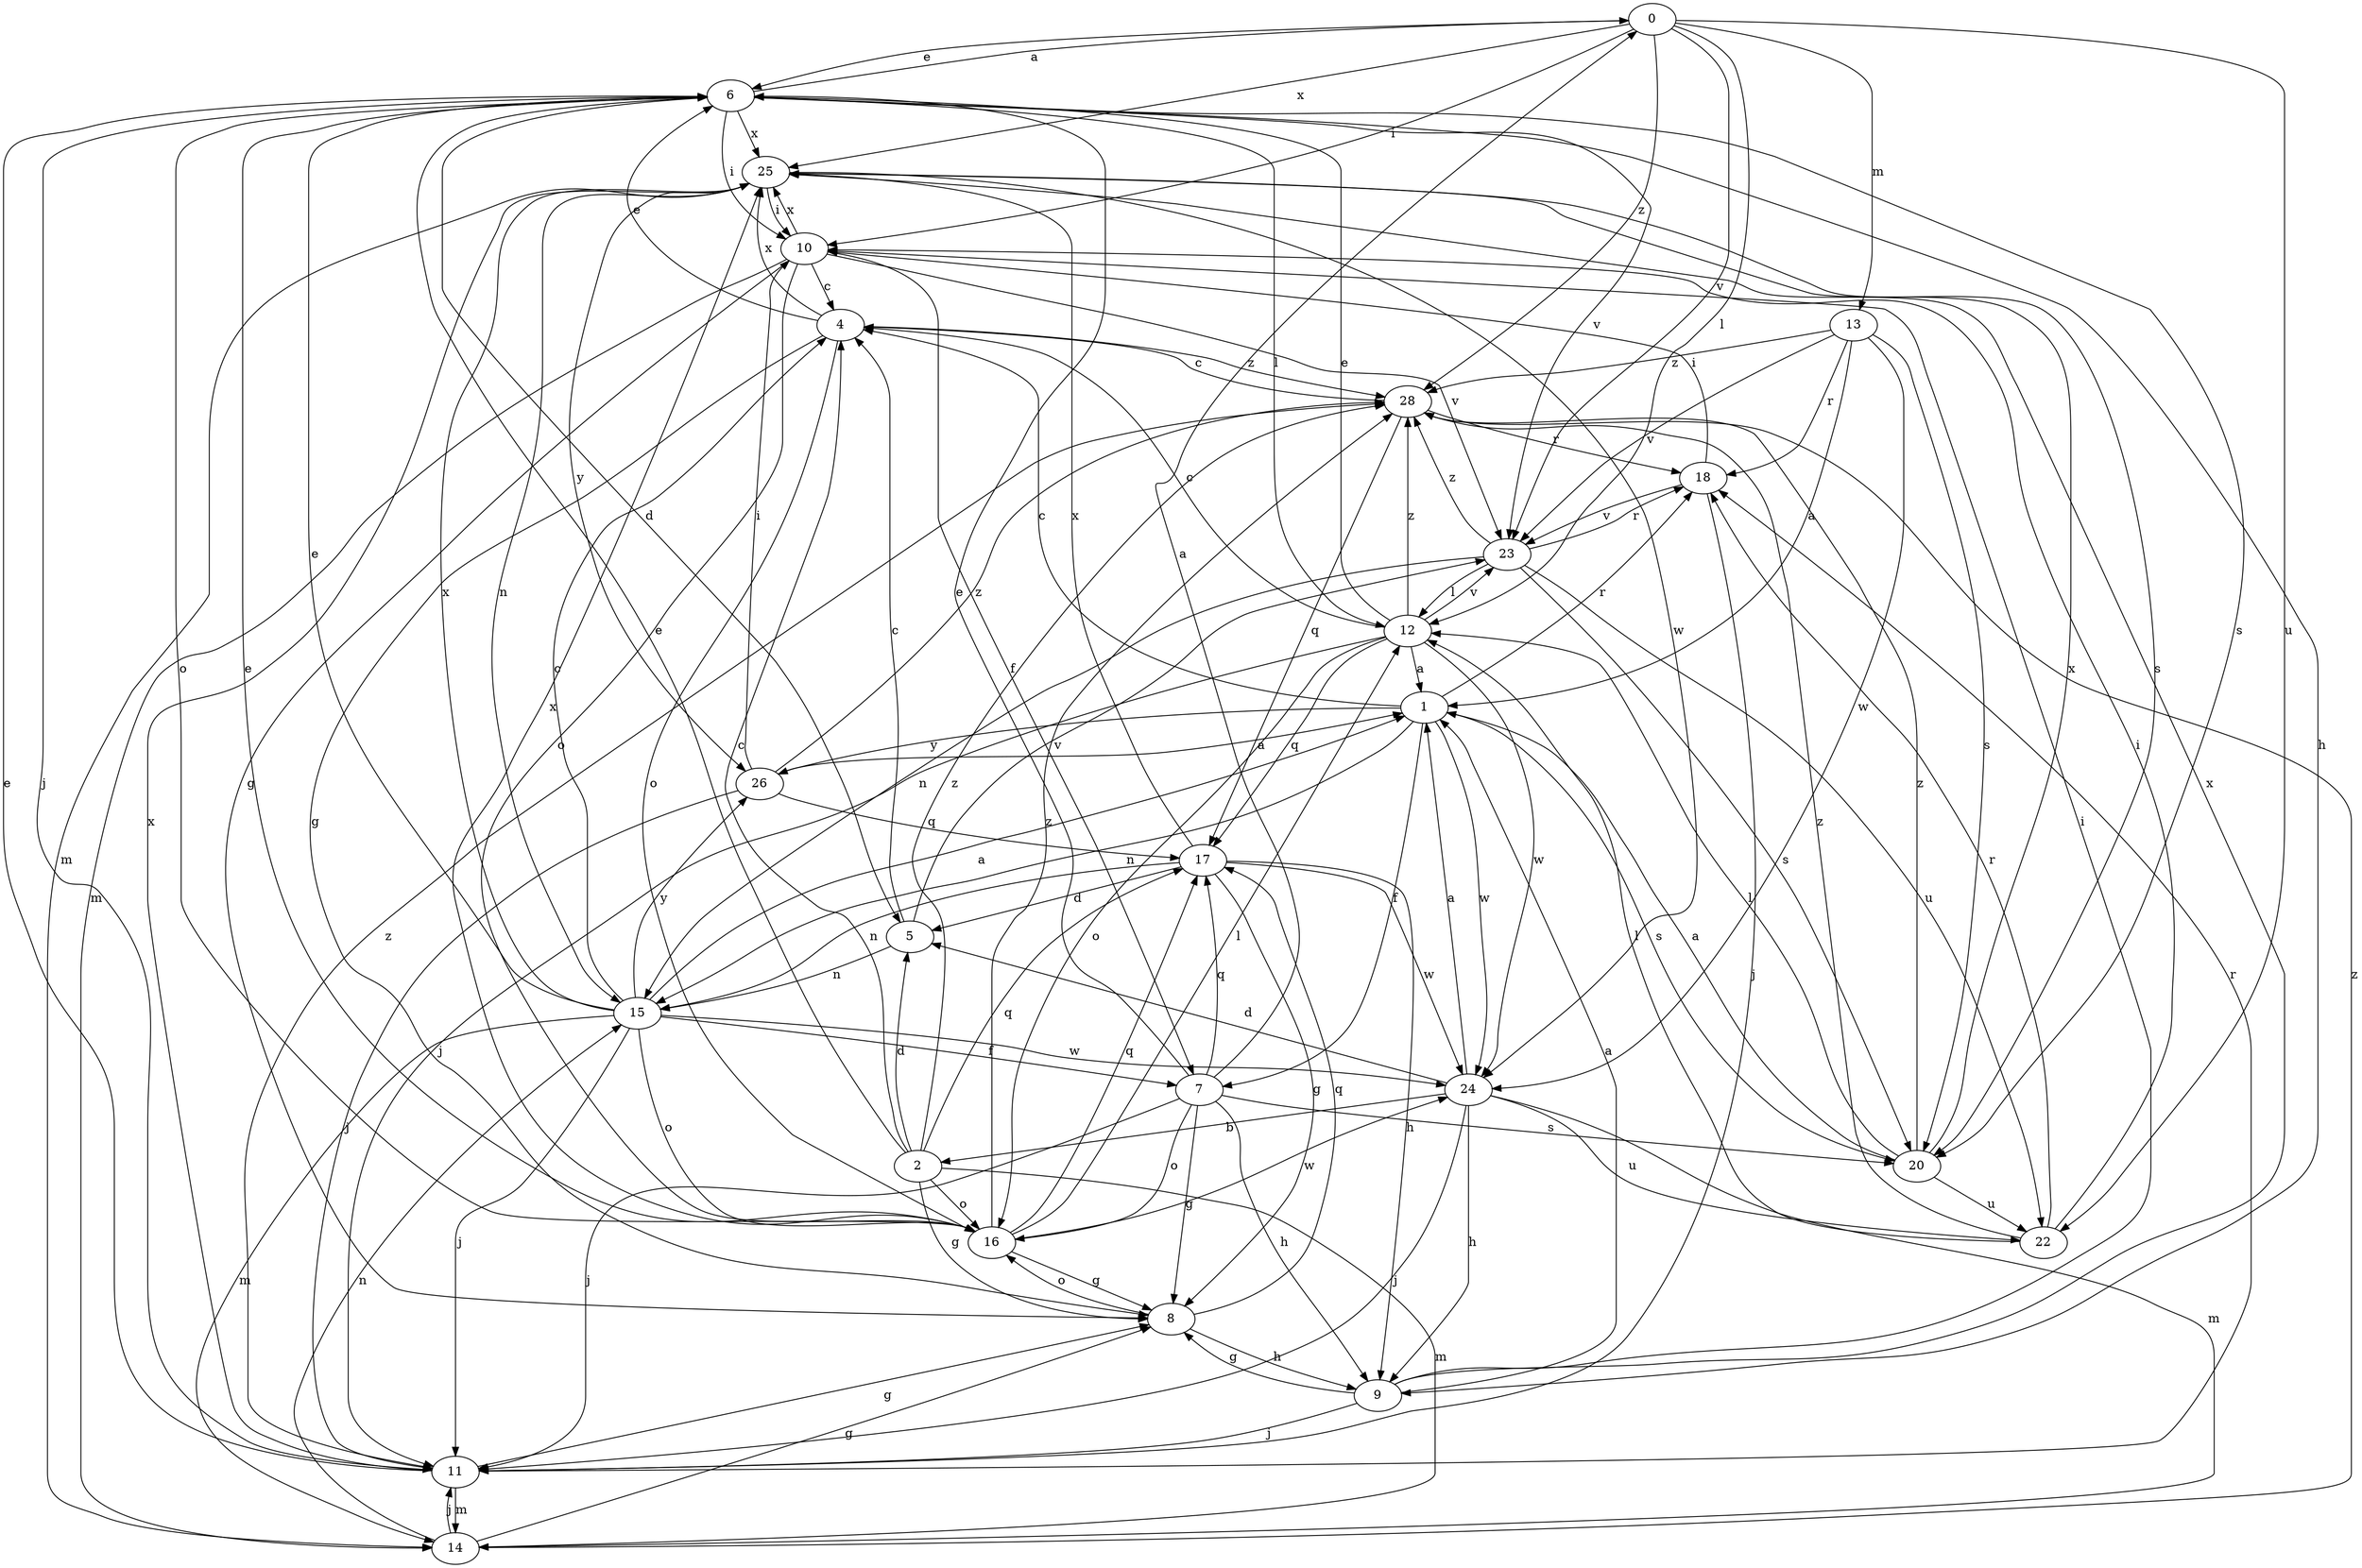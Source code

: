 strict digraph  {
0;
1;
2;
4;
5;
6;
7;
8;
9;
10;
11;
12;
13;
14;
15;
16;
17;
18;
20;
22;
23;
24;
25;
26;
28;
0 -> 6  [label=e];
0 -> 10  [label=i];
0 -> 12  [label=l];
0 -> 13  [label=m];
0 -> 22  [label=u];
0 -> 23  [label=v];
0 -> 25  [label=x];
0 -> 28  [label=z];
1 -> 4  [label=c];
1 -> 7  [label=f];
1 -> 15  [label=n];
1 -> 18  [label=r];
1 -> 20  [label=s];
1 -> 24  [label=w];
1 -> 26  [label=y];
2 -> 4  [label=c];
2 -> 5  [label=d];
2 -> 6  [label=e];
2 -> 8  [label=g];
2 -> 14  [label=m];
2 -> 16  [label=o];
2 -> 17  [label=q];
2 -> 28  [label=z];
4 -> 6  [label=e];
4 -> 8  [label=g];
4 -> 16  [label=o];
4 -> 25  [label=x];
4 -> 28  [label=z];
5 -> 4  [label=c];
5 -> 15  [label=n];
5 -> 23  [label=v];
6 -> 0  [label=a];
6 -> 5  [label=d];
6 -> 9  [label=h];
6 -> 10  [label=i];
6 -> 11  [label=j];
6 -> 12  [label=l];
6 -> 16  [label=o];
6 -> 20  [label=s];
6 -> 23  [label=v];
6 -> 25  [label=x];
7 -> 0  [label=a];
7 -> 6  [label=e];
7 -> 8  [label=g];
7 -> 9  [label=h];
7 -> 11  [label=j];
7 -> 16  [label=o];
7 -> 17  [label=q];
7 -> 20  [label=s];
8 -> 9  [label=h];
8 -> 16  [label=o];
8 -> 17  [label=q];
9 -> 1  [label=a];
9 -> 8  [label=g];
9 -> 10  [label=i];
9 -> 11  [label=j];
9 -> 25  [label=x];
10 -> 4  [label=c];
10 -> 7  [label=f];
10 -> 8  [label=g];
10 -> 14  [label=m];
10 -> 16  [label=o];
10 -> 23  [label=v];
10 -> 25  [label=x];
11 -> 6  [label=e];
11 -> 8  [label=g];
11 -> 14  [label=m];
11 -> 18  [label=r];
11 -> 25  [label=x];
11 -> 28  [label=z];
12 -> 1  [label=a];
12 -> 4  [label=c];
12 -> 6  [label=e];
12 -> 11  [label=j];
12 -> 16  [label=o];
12 -> 17  [label=q];
12 -> 23  [label=v];
12 -> 24  [label=w];
12 -> 28  [label=z];
13 -> 1  [label=a];
13 -> 18  [label=r];
13 -> 20  [label=s];
13 -> 23  [label=v];
13 -> 24  [label=w];
13 -> 28  [label=z];
14 -> 8  [label=g];
14 -> 11  [label=j];
14 -> 15  [label=n];
14 -> 28  [label=z];
15 -> 1  [label=a];
15 -> 4  [label=c];
15 -> 6  [label=e];
15 -> 7  [label=f];
15 -> 11  [label=j];
15 -> 14  [label=m];
15 -> 16  [label=o];
15 -> 24  [label=w];
15 -> 25  [label=x];
15 -> 26  [label=y];
16 -> 6  [label=e];
16 -> 8  [label=g];
16 -> 12  [label=l];
16 -> 17  [label=q];
16 -> 24  [label=w];
16 -> 25  [label=x];
16 -> 28  [label=z];
17 -> 5  [label=d];
17 -> 8  [label=g];
17 -> 9  [label=h];
17 -> 15  [label=n];
17 -> 24  [label=w];
17 -> 25  [label=x];
18 -> 10  [label=i];
18 -> 11  [label=j];
18 -> 23  [label=v];
20 -> 1  [label=a];
20 -> 12  [label=l];
20 -> 22  [label=u];
20 -> 25  [label=x];
20 -> 28  [label=z];
22 -> 10  [label=i];
22 -> 12  [label=l];
22 -> 18  [label=r];
22 -> 28  [label=z];
23 -> 12  [label=l];
23 -> 15  [label=n];
23 -> 18  [label=r];
23 -> 20  [label=s];
23 -> 22  [label=u];
23 -> 28  [label=z];
24 -> 1  [label=a];
24 -> 2  [label=b];
24 -> 5  [label=d];
24 -> 9  [label=h];
24 -> 11  [label=j];
24 -> 14  [label=m];
24 -> 22  [label=u];
25 -> 10  [label=i];
25 -> 14  [label=m];
25 -> 15  [label=n];
25 -> 20  [label=s];
25 -> 24  [label=w];
25 -> 26  [label=y];
26 -> 1  [label=a];
26 -> 10  [label=i];
26 -> 11  [label=j];
26 -> 17  [label=q];
26 -> 28  [label=z];
28 -> 4  [label=c];
28 -> 17  [label=q];
28 -> 18  [label=r];
}
